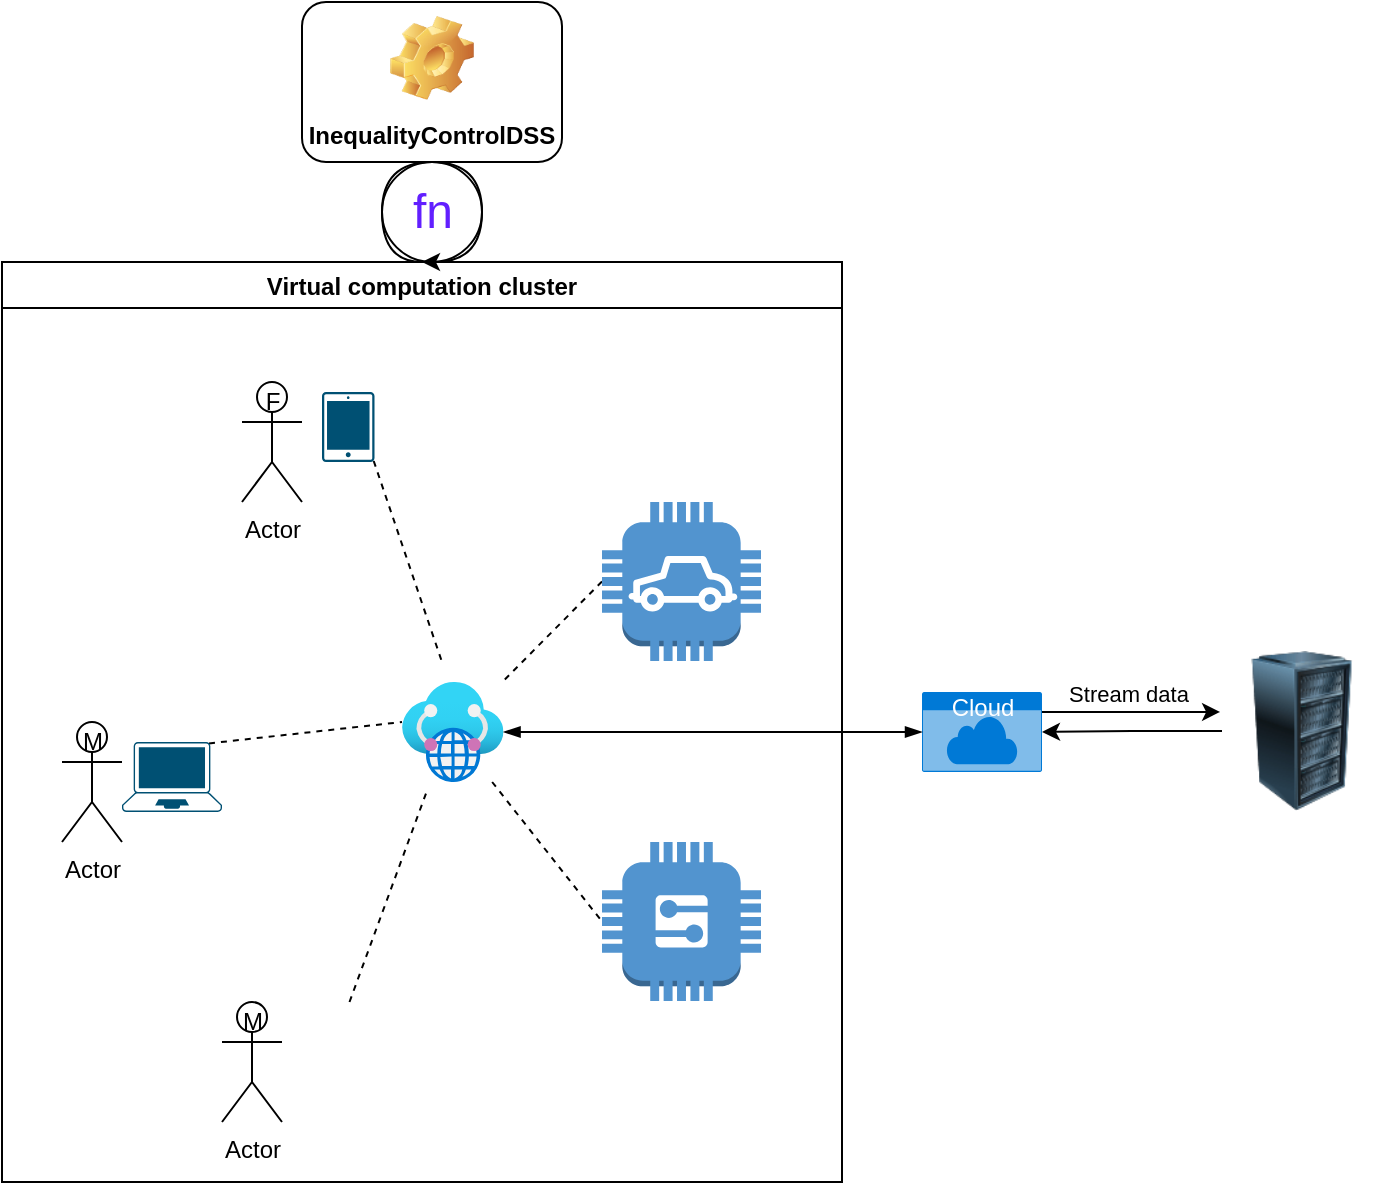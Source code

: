 <mxfile version="17.4.6" type="github">
  <diagram id="8INL2M0aAMNd7ddka7Pl" name="Page-1">
    <mxGraphModel dx="1421" dy="1967" grid="1" gridSize="10" guides="1" tooltips="1" connect="1" arrows="1" fold="1" page="1" pageScale="1" pageWidth="827" pageHeight="1169" math="0" shadow="0">
      <root>
        <mxCell id="0" />
        <mxCell id="1" parent="0" />
        <mxCell id="Uj5Szg-0GGSGrXghTKgo-9" value="&lt;font color=&quot;#621fff&quot;&gt;fn&lt;/font&gt;" style="shape=mxgraph.electrical.abstract.function;html=1;shadow=0;dashed=0;align=center;strokeWidth=1;fontSize=24;backgroundOutline=0;labelPadding=0;" vertex="1" parent="1">
          <mxGeometry x="310" y="60" width="50" height="50" as="geometry" />
        </mxCell>
        <mxCell id="hwxh7ZPldBOcnfU3rewY-1" value="Actor" style="shape=umlActor;verticalLabelPosition=bottom;verticalAlign=top;html=1;outlineConnect=0;" parent="1" vertex="1">
          <mxGeometry x="150" y="340" width="30" height="60" as="geometry" />
        </mxCell>
        <mxCell id="hwxh7ZPldBOcnfU3rewY-2" value="Actor" style="shape=umlActor;verticalLabelPosition=bottom;verticalAlign=top;html=1;outlineConnect=0;" parent="1" vertex="1">
          <mxGeometry x="240" y="170" width="30" height="60" as="geometry" />
        </mxCell>
        <mxCell id="hwxh7ZPldBOcnfU3rewY-3" value="M" style="text;html=1;align=center;verticalAlign=middle;resizable=0;points=[];autosize=1;strokeColor=none;fillColor=none;" parent="1" vertex="1">
          <mxGeometry x="150" y="340" width="30" height="20" as="geometry" />
        </mxCell>
        <mxCell id="hwxh7ZPldBOcnfU3rewY-4" value="F" style="text;html=1;align=center;verticalAlign=middle;resizable=0;points=[];autosize=1;strokeColor=none;fillColor=none;" parent="1" vertex="1">
          <mxGeometry x="245" y="170" width="20" height="20" as="geometry" />
        </mxCell>
        <mxCell id="hwxh7ZPldBOcnfU3rewY-5" value="Actor" style="shape=umlActor;verticalLabelPosition=bottom;verticalAlign=top;html=1;outlineConnect=0;" parent="1" vertex="1">
          <mxGeometry x="230" y="480" width="30" height="60" as="geometry" />
        </mxCell>
        <mxCell id="hwxh7ZPldBOcnfU3rewY-6" value="M" style="text;html=1;align=center;verticalAlign=middle;resizable=0;points=[];autosize=1;strokeColor=none;fillColor=none;" parent="1" vertex="1">
          <mxGeometry x="230" y="480" width="30" height="20" as="geometry" />
        </mxCell>
        <mxCell id="hwxh7ZPldBOcnfU3rewY-15" style="edgeStyle=none;rounded=0;orthogonalLoop=1;jettySize=auto;html=1;exitX=0.87;exitY=0.02;exitDx=0;exitDy=0;exitPerimeter=0;entryX=0;entryY=0.4;entryDx=0;entryDy=0;entryPerimeter=0;endArrow=none;endFill=0;dashed=1;" parent="1" source="hwxh7ZPldBOcnfU3rewY-7" target="hwxh7ZPldBOcnfU3rewY-14" edge="1">
          <mxGeometry relative="1" as="geometry" />
        </mxCell>
        <mxCell id="hwxh7ZPldBOcnfU3rewY-7" value="" style="points=[[0.13,0.02,0],[0.5,0,0],[0.87,0.02,0],[0.885,0.4,0],[0.985,0.985,0],[0.5,1,0],[0.015,0.985,0],[0.115,0.4,0]];verticalLabelPosition=bottom;sketch=0;html=1;verticalAlign=top;aspect=fixed;align=center;pointerEvents=1;shape=mxgraph.cisco19.laptop;fillColor=#005073;strokeColor=none;" parent="1" vertex="1">
          <mxGeometry x="180" y="350" width="50" height="35" as="geometry" />
        </mxCell>
        <mxCell id="hwxh7ZPldBOcnfU3rewY-8" value="" style="sketch=0;points=[[0.015,0.015,0],[0.985,0.015,0],[0.985,0.985,0],[0.015,0.985,0],[0.25,0,0],[0.5,0,0],[0.75,0,0],[1,0.25,0],[1,0.5,0],[1,0.75,0],[0.75,1,0],[0.5,1,0],[0.25,1,0],[0,0.75,0],[0,0.5,0],[0,0.25,0]];verticalLabelPosition=bottom;html=1;verticalAlign=top;aspect=fixed;align=center;pointerEvents=1;shape=mxgraph.cisco19.handheld;fillColor=#005073;strokeColor=none;" parent="1" vertex="1">
          <mxGeometry x="280" y="175" width="26.25" height="35" as="geometry" />
        </mxCell>
        <mxCell id="hwxh7ZPldBOcnfU3rewY-19" style="edgeStyle=none;rounded=0;orthogonalLoop=1;jettySize=auto;html=1;exitX=0;exitY=0.5;exitDx=0;exitDy=0;exitPerimeter=0;dashed=1;endArrow=none;endFill=0;" parent="1" source="hwxh7ZPldBOcnfU3rewY-9" target="hwxh7ZPldBOcnfU3rewY-14" edge="1">
          <mxGeometry relative="1" as="geometry" />
        </mxCell>
        <mxCell id="hwxh7ZPldBOcnfU3rewY-9" value="" style="outlineConnect=0;dashed=0;verticalLabelPosition=bottom;verticalAlign=top;align=center;html=1;shape=mxgraph.aws3.car;fillColor=#5294CF;gradientColor=none;" parent="1" vertex="1">
          <mxGeometry x="420" y="230" width="79.5" height="79.5" as="geometry" />
        </mxCell>
        <mxCell id="hwxh7ZPldBOcnfU3rewY-10" value="" style="outlineConnect=0;dashed=0;verticalLabelPosition=bottom;verticalAlign=top;align=center;html=1;shape=mxgraph.aws3.generic;fillColor=#5294CF;gradientColor=none;" parent="1" vertex="1">
          <mxGeometry x="420" y="400" width="79.5" height="79.5" as="geometry" />
        </mxCell>
        <mxCell id="hwxh7ZPldBOcnfU3rewY-11" value="" style="shape=image;html=1;verticalAlign=top;verticalLabelPosition=bottom;labelBackgroundColor=#ffffff;imageAspect=0;aspect=fixed;image=https://cdn4.iconfinder.com/data/icons/essentials-72/24/043_-_Smart_Watch-128.png" parent="1" vertex="1">
          <mxGeometry x="256.25" y="480" width="50" height="50" as="geometry" />
        </mxCell>
        <mxCell id="Uj5Szg-0GGSGrXghTKgo-2" style="edgeStyle=orthogonalEdgeStyle;rounded=0;orthogonalLoop=1;jettySize=auto;html=1;exitX=0;exitY=0.5;exitDx=0;exitDy=0;entryX=1;entryY=0.5;entryDx=0;entryDy=0;entryPerimeter=0;" edge="1" parent="1" source="hwxh7ZPldBOcnfU3rewY-12" target="hwxh7ZPldBOcnfU3rewY-13">
          <mxGeometry relative="1" as="geometry" />
        </mxCell>
        <mxCell id="hwxh7ZPldBOcnfU3rewY-12" value="" style="image;html=1;image=img/lib/clip_art/computers/Server_Rack_128x128.png" parent="1" vertex="1">
          <mxGeometry x="730" y="304.5" width="80" height="80" as="geometry" />
        </mxCell>
        <mxCell id="Uj5Szg-0GGSGrXghTKgo-1" style="edgeStyle=orthogonalEdgeStyle;rounded=0;orthogonalLoop=1;jettySize=auto;html=1;exitX=1;exitY=0.25;exitDx=0;exitDy=0;exitPerimeter=0;entryX=-0.012;entryY=0.381;entryDx=0;entryDy=0;entryPerimeter=0;" edge="1" parent="1" source="hwxh7ZPldBOcnfU3rewY-13" target="hwxh7ZPldBOcnfU3rewY-12">
          <mxGeometry relative="1" as="geometry" />
        </mxCell>
        <mxCell id="Uj5Szg-0GGSGrXghTKgo-3" value="Stream data" style="edgeLabel;html=1;align=center;verticalAlign=middle;resizable=0;points=[];" vertex="1" connectable="0" parent="Uj5Szg-0GGSGrXghTKgo-1">
          <mxGeometry x="0.147" y="-1" relative="1" as="geometry">
            <mxPoint x="-8" y="-10" as="offset" />
          </mxGeometry>
        </mxCell>
        <mxCell id="hwxh7ZPldBOcnfU3rewY-13" value="Cloud" style="html=1;strokeColor=none;fillColor=#0079D6;labelPosition=center;verticalLabelPosition=middle;verticalAlign=top;align=center;fontSize=12;outlineConnect=0;spacingTop=-6;fontColor=#FFFFFF;sketch=0;shape=mxgraph.sitemap.cloud;" parent="1" vertex="1">
          <mxGeometry x="580" y="325" width="60" height="40" as="geometry" />
        </mxCell>
        <mxCell id="hwxh7ZPldBOcnfU3rewY-20" style="edgeStyle=none;rounded=0;orthogonalLoop=1;jettySize=auto;html=1;entryX=0;entryY=0.5;entryDx=0;entryDy=0;entryPerimeter=0;endArrow=blockThin;endFill=1;startArrow=blockThin;startFill=1;" parent="1" source="hwxh7ZPldBOcnfU3rewY-14" target="hwxh7ZPldBOcnfU3rewY-13" edge="1">
          <mxGeometry relative="1" as="geometry" />
        </mxCell>
        <mxCell id="hwxh7ZPldBOcnfU3rewY-14" value="" style="aspect=fixed;html=1;points=[];align=center;image;fontSize=12;image=img/lib/azure2/networking/Virtual_WANs.svg;" parent="1" vertex="1">
          <mxGeometry x="320" y="320" width="50.78" height="50" as="geometry" />
        </mxCell>
        <mxCell id="hwxh7ZPldBOcnfU3rewY-16" style="edgeStyle=none;rounded=0;orthogonalLoop=1;jettySize=auto;html=1;exitX=0.985;exitY=0.985;exitDx=0;exitDy=0;exitPerimeter=0;endArrow=none;endFill=0;dashed=1;" parent="1" source="hwxh7ZPldBOcnfU3rewY-8" edge="1">
          <mxGeometry relative="1" as="geometry">
            <mxPoint x="233.5" y="360.7" as="sourcePoint" />
            <mxPoint x="340" y="310" as="targetPoint" />
          </mxGeometry>
        </mxCell>
        <mxCell id="hwxh7ZPldBOcnfU3rewY-17" style="edgeStyle=none;rounded=0;orthogonalLoop=1;jettySize=auto;html=1;exitX=0.75;exitY=0;exitDx=0;exitDy=0;entryX=0.256;entryY=1.06;entryDx=0;entryDy=0;entryPerimeter=0;endArrow=none;endFill=0;dashed=1;" parent="1" source="hwxh7ZPldBOcnfU3rewY-11" target="hwxh7ZPldBOcnfU3rewY-14" edge="1">
          <mxGeometry relative="1" as="geometry">
            <mxPoint x="243.5" y="370.7" as="sourcePoint" />
            <mxPoint x="340" y="360" as="targetPoint" />
          </mxGeometry>
        </mxCell>
        <mxCell id="hwxh7ZPldBOcnfU3rewY-18" style="edgeStyle=none;rounded=0;orthogonalLoop=1;jettySize=auto;html=1;entryX=0;entryY=0.5;entryDx=0;entryDy=0;entryPerimeter=0;endArrow=none;endFill=0;dashed=1;" parent="1" source="hwxh7ZPldBOcnfU3rewY-14" target="hwxh7ZPldBOcnfU3rewY-10" edge="1">
          <mxGeometry relative="1" as="geometry">
            <mxPoint x="253.5" y="380.7" as="sourcePoint" />
            <mxPoint x="350" y="370" as="targetPoint" />
          </mxGeometry>
        </mxCell>
        <mxCell id="Uj5Szg-0GGSGrXghTKgo-5" value="Virtual computation cluster" style="swimlane;" vertex="1" parent="1">
          <mxGeometry x="120" y="110" width="420" height="460" as="geometry" />
        </mxCell>
        <mxCell id="Uj5Szg-0GGSGrXghTKgo-6" style="edgeStyle=orthogonalEdgeStyle;curved=1;rounded=0;orthogonalLoop=1;jettySize=auto;html=1;entryX=0.5;entryY=0;entryDx=0;entryDy=0;" edge="1" parent="1" target="Uj5Szg-0GGSGrXghTKgo-5">
          <mxGeometry relative="1" as="geometry">
            <mxPoint x="330" y="110" as="sourcePoint" />
            <Array as="points">
              <mxPoint x="310" y="110" />
              <mxPoint x="310" y="60" />
              <mxPoint x="360" y="60" />
              <mxPoint x="360" y="110" />
            </Array>
          </mxGeometry>
        </mxCell>
        <mxCell id="Uj5Szg-0GGSGrXghTKgo-8" value="InequalityControlDSS" style="label;whiteSpace=wrap;html=1;align=center;verticalAlign=bottom;spacingLeft=0;spacingBottom=4;imageAlign=center;imageVerticalAlign=top;image=img/clipart/Gear_128x128.png" vertex="1" parent="1">
          <mxGeometry x="270" y="-20" width="130" height="80" as="geometry" />
        </mxCell>
      </root>
    </mxGraphModel>
  </diagram>
</mxfile>
